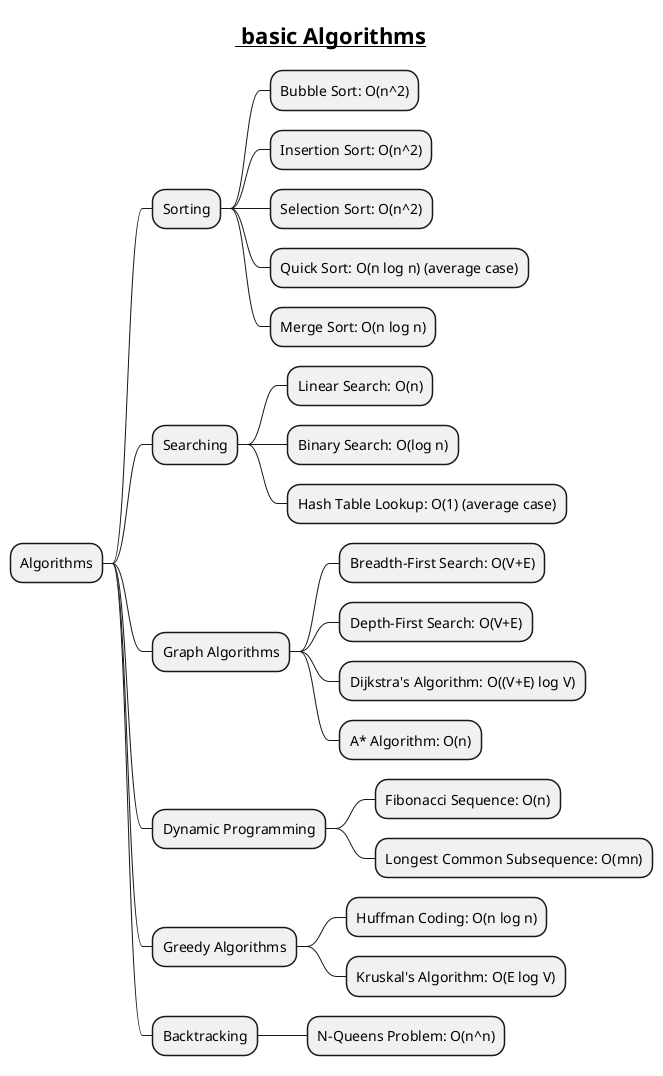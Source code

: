 @startmindmap
title =__ basic Algorithms__

* Algorithms
** Sorting
*** Bubble Sort: O(n^2)
*** Insertion Sort: O(n^2)
*** Selection Sort: O(n^2)
*** Quick Sort: O(n log n) (average case)
*** Merge Sort: O(n log n)
** Searching
*** Linear Search: O(n)
*** Binary Search: O(log n)
*** Hash Table Lookup: O(1) (average case)
** Graph Algorithms
*** Breadth-First Search: O(V+E)
*** Depth-First Search: O(V+E)
*** Dijkstra's Algorithm: O((V+E) log V)
*** A* Algorithm: O(n)
** Dynamic Programming
*** Fibonacci Sequence: O(n)
*** Longest Common Subsequence: O(mn)
** Greedy Algorithms
*** Huffman Coding: O(n log n)
*** Kruskal's Algorithm: O(E log V)
** Backtracking
*** N-Queens Problem: O(n^n)
@endmindmap
